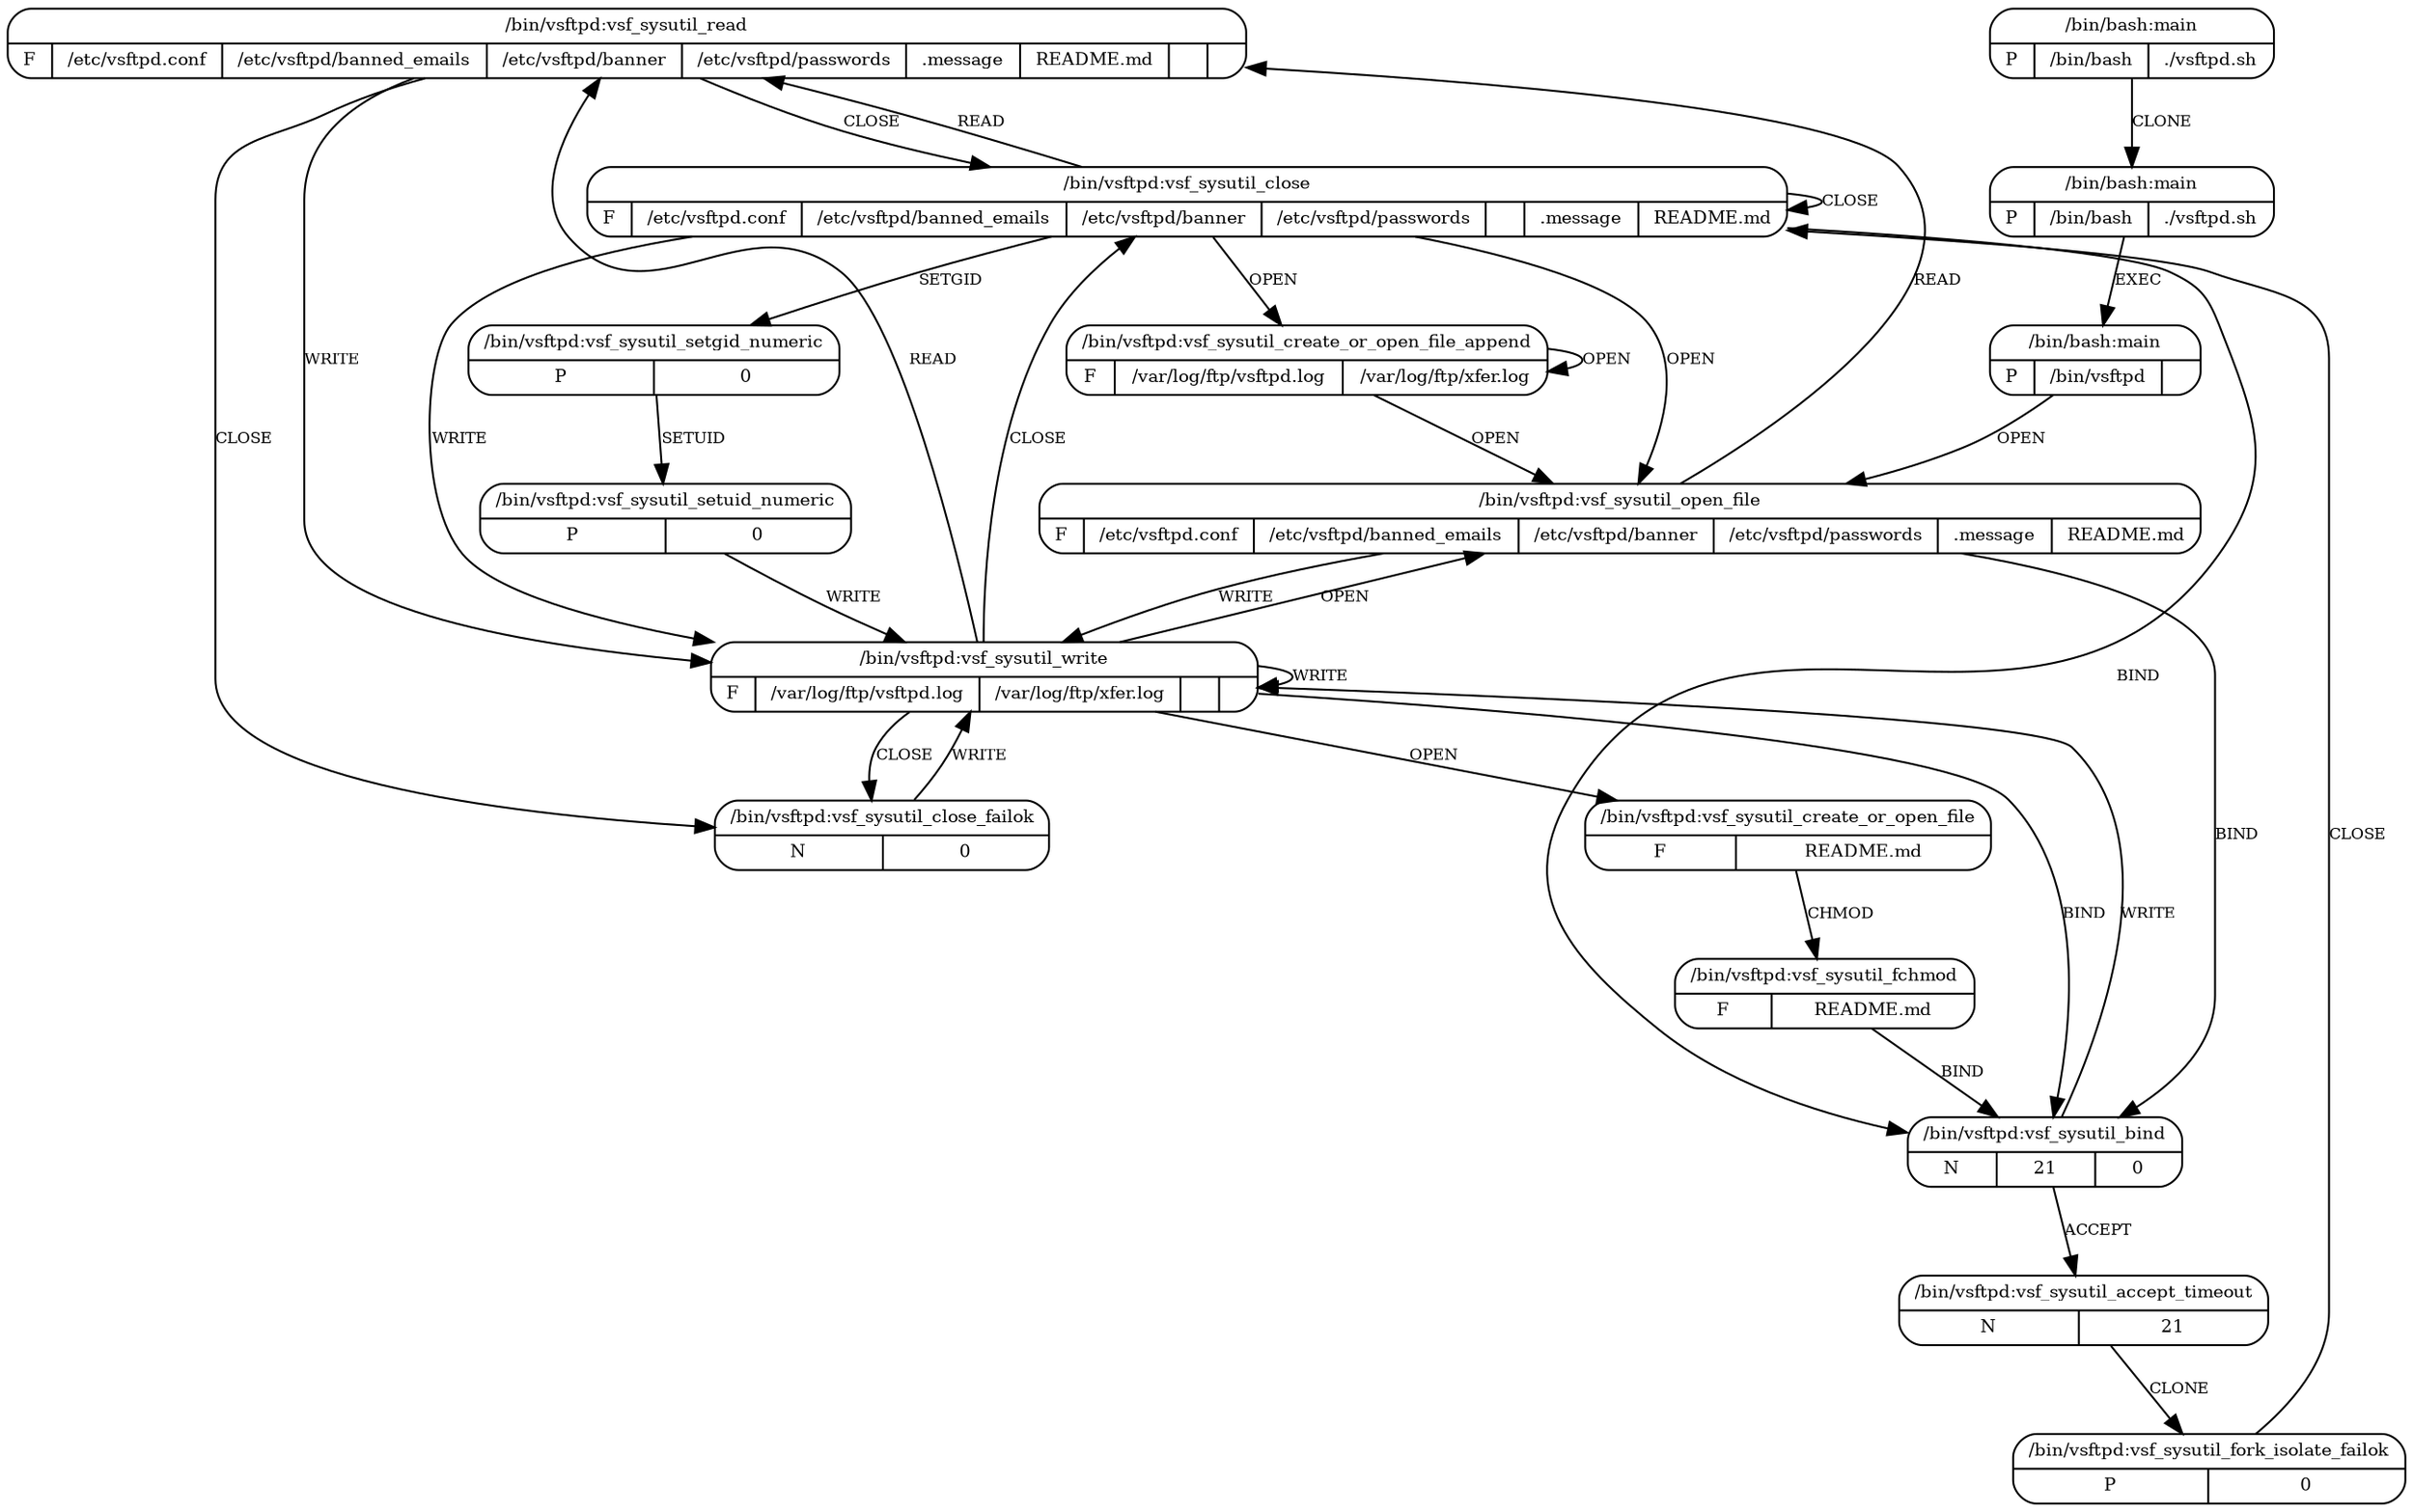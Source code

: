 digraph G {
  3 [shape=Mrecord,
     label="{{/bin/vsftpd:vsf_sysutil_read}|{F|{/etc/vsftpd.conf}|{/etc/vsftpd/banned_emails}|{/etc/vsftpd/banner}|{/etc/vsftpd/passwords}|{.message}|{README.md}|{}|{}}}",
     fontsize=9, ];
  12 [shape=Mrecord,
      label="{{/bin/vsftpd:vsf_sysutil_create_or_open_file}|{F|{README.md}}}",
      fontsize=9, ];
  7 [shape=Mrecord,
     label="{{/bin/vsftpd:vsf_sysutil_create_or_open_file_append}|{F|{/var/log/ftp/vsftpd.log}|{/var/log/ftp/xfer.log}}}",
     fontsize=9, ];
  4 [shape=Mrecord,
     label="{{/bin/vsftpd:vsf_sysutil_close}|{F|{/etc/vsftpd.conf}|{/etc/vsftpd/banned_emails}|{/etc/vsftpd/banner}|{/etc/vsftpd/passwords}|{}|{.message}|{README.md}}}",
     fontsize=9, ];
  11 [shape=Mrecord, label="{{/bin/vsftpd:vsf_sysutil_close_failok}|{N|{0}}}",
      fontsize=9, ];
  13 [shape=Mrecord, label="{{/bin/vsftpd:vsf_sysutil_fchmod}|{F|{README.md}}}",
      fontsize=9, ];
  9 [shape=Mrecord, label="{{/bin/vsftpd:vsf_sysutil_bind}|{N|{21}|{0}}}",
     fontsize=9, ];
  14 [shape=Mrecord, label="{{/bin/vsftpd:vsf_sysutil_accept_timeout}|{N|{21}}}",
      fontsize=9, ];
  6 [shape=Mrecord, label="{{/bin/vsftpd:vsf_sysutil_setuid_numeric}|{P|0}}",
     fontsize=9, ];
  5 [shape=Mrecord, label="{{/bin/vsftpd:vsf_sysutil_setgid_numeric}|{P|0}}",
     fontsize=9, ];
  10 [shape=Mrecord,
      label="{{/bin/vsftpd:vsf_sysutil_write}|{F|{/var/log/ftp/vsftpd.log}|{/var/log/ftp/xfer.log}|{}|{}}}",
      fontsize=9, ];
  15 [shape=Mrecord,
      label="{{/bin/vsftpd:vsf_sysutil_fork_isolate_failok}|{P|0}}",
      fontsize=9, ];
  8 [shape=Mrecord,
     label="{{/bin/vsftpd:vsf_sysutil_open_file}|{F|{/etc/vsftpd.conf}|{/etc/vsftpd/banned_emails}|{/etc/vsftpd/banner}|{/etc/vsftpd/passwords}|{.message}|{README.md}}}",
     fontsize=9, ];
  0 [shape=Mrecord, label="{{/bin/bash:main}|{P|/bin/bash|./vsftpd.sh}}",
     fontsize=9, ];
  1 [shape=Mrecord, label="{{/bin/bash:main}|{P|/bin/bash|./vsftpd.sh}}",
     fontsize=9, ];
  2 [shape=Mrecord, label="{{/bin/bash:main}|{P|/bin/vsftpd|}}", fontsize=9, ];
  
  
  3 -> 4 [label="CLOSE", fontsize=8, ];
  3 -> 11 [label="CLOSE", fontsize=8, ];
  3 -> 10 [label="WRITE", fontsize=8, ];
  12 -> 13 [label="CHMOD", fontsize=8, ];
  7 -> 7 [label="OPEN", fontsize=8, ];
  7 -> 8 [label="OPEN", fontsize=8, ];
  4 -> 3 [label="READ", fontsize=8, ];
  4 -> 7 [label="OPEN", fontsize=8, ];
  4 -> 4 [label="CLOSE", fontsize=8, ];
  4 -> 9 [label="BIND", fontsize=8, ];
  4 -> 5 [label="SETGID", fontsize=8, ];
  4 -> 10 [label="WRITE", fontsize=8, ];
  4 -> 8 [label="OPEN", fontsize=8, ];
  11 -> 10 [label="WRITE", fontsize=8, ];
  13 -> 9 [label="BIND", fontsize=8, ];
  9 -> 14 [label="ACCEPT", fontsize=8, ];
  9 -> 10 [label="WRITE", fontsize=8, ];
  14 -> 15 [label="CLONE", fontsize=8, ];
  6 -> 10 [label="WRITE", fontsize=8, ];
  5 -> 6 [label="SETUID", fontsize=8, ];
  10 -> 3 [label="READ", fontsize=8, ];
  10 -> 12 [label="OPEN", fontsize=8, ];
  10 -> 4 [label="CLOSE", fontsize=8, ];
  10 -> 11 [label="CLOSE", fontsize=8, ];
  10 -> 9 [label="BIND", fontsize=8, ];
  10 -> 10 [label="WRITE", fontsize=8, ];
  10 -> 8 [label="OPEN", fontsize=8, ];
  15 -> 4 [label="CLOSE", fontsize=8, ];
  8 -> 3 [label="READ", fontsize=8, ];
  8 -> 9 [label="BIND", fontsize=8, ];
  8 -> 10 [label="WRITE", fontsize=8, ];
  0 -> 1 [label="CLONE", fontsize=8, ];
  1 -> 2 [label="EXEC", fontsize=8, ];
  2 -> 8 [label="OPEN", fontsize=8, ];
  
  }